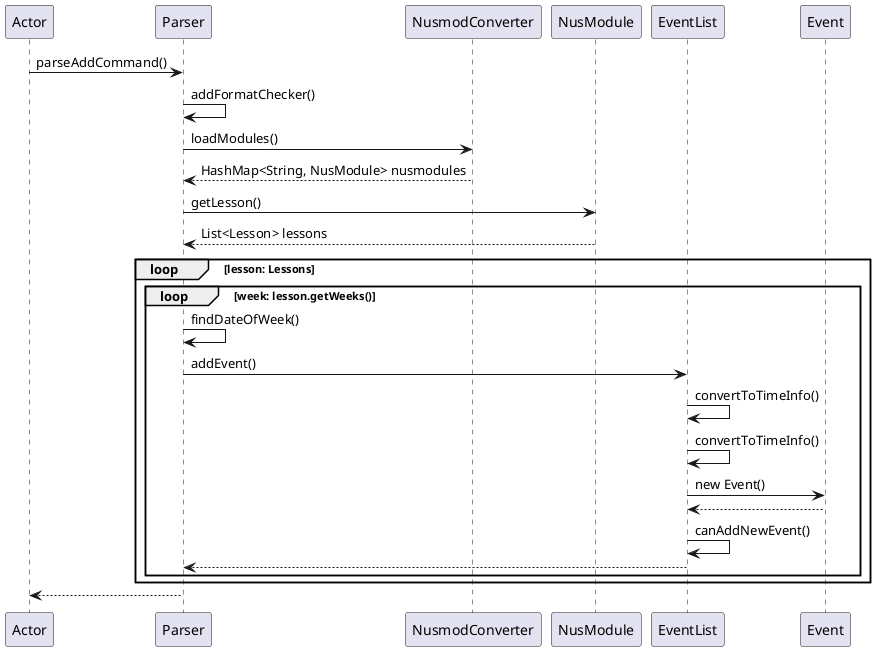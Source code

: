 @startuml
Actor -> Parser : parseAddCommand()
Parser -> Parser : addFormatChecker()
Parser -> NusmodConverter : loadModules()
NusmodConverter --> Parser : HashMap<String, NusModule> nusmodules
Parser -> NusModule : getLesson()
NusModule --> Parser : List<Lesson> lessons
loop lesson: Lessons
    loop week: lesson.getWeeks()
        Parser -> Parser : findDateOfWeek()
        Parser -> EventList : addEvent()
        EventList -> EventList : convertToTimeInfo()
        EventList -> EventList : convertToTimeInfo()
        EventList -> Event : new Event()
        Event  --> EventList
        EventList -> EventList : canAddNewEvent()
        EventList --> Parser
    end
end
Parser --> Actor
@enduml
